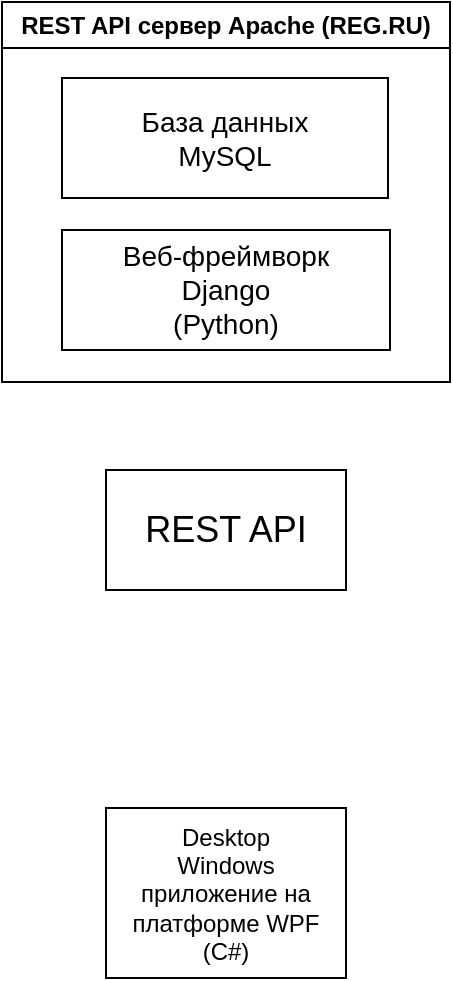 <mxfile version="26.2.12">
  <diagram name="Страница — 1" id="Mf_--TLKNzcugO1Mt_mn">
    <mxGraphModel dx="1428" dy="751" grid="0" gridSize="10" guides="1" tooltips="1" connect="1" arrows="1" fold="1" page="1" pageScale="1" pageWidth="827" pageHeight="1169" background="none" math="0" shadow="0">
      <root>
        <mxCell id="0" />
        <mxCell id="1" parent="0" />
        <mxCell id="oXhWG6Ju0qooGjyq5Nin-2" value="REST API сервер Apache (REG.RU)" style="swimlane;whiteSpace=wrap;html=1;" vertex="1" parent="1">
          <mxGeometry x="302" y="143" width="224" height="190" as="geometry">
            <mxRectangle x="284" y="130" width="130" height="30" as="alternateBounds" />
          </mxGeometry>
        </mxCell>
        <mxCell id="oXhWG6Ju0qooGjyq5Nin-4" value="&lt;div&gt;&lt;font style=&quot;font-size: 14px;&quot;&gt;База данных&lt;/font&gt;&lt;/div&gt;&lt;div&gt;&lt;font style=&quot;font-size: 14px;&quot;&gt;MySQL&lt;/font&gt;&lt;/div&gt;" style="rounded=0;whiteSpace=wrap;html=1;" vertex="1" parent="oXhWG6Ju0qooGjyq5Nin-2">
          <mxGeometry x="30" y="38" width="163" height="60" as="geometry" />
        </mxCell>
        <mxCell id="oXhWG6Ju0qooGjyq5Nin-6" value="&lt;div&gt;&lt;font style=&quot;font-size: 14px;&quot;&gt;Веб-фреймворк&lt;/font&gt;&lt;/div&gt;&lt;div&gt;&lt;font style=&quot;font-size: 14px;&quot;&gt;Django&lt;/font&gt;&lt;/div&gt;&lt;div&gt;&lt;font style=&quot;font-size: 14px;&quot;&gt;(Python)&lt;/font&gt;&lt;/div&gt;" style="rounded=0;whiteSpace=wrap;html=1;" vertex="1" parent="oXhWG6Ju0qooGjyq5Nin-2">
          <mxGeometry x="30" y="114" width="164" height="60" as="geometry" />
        </mxCell>
        <mxCell id="oXhWG6Ju0qooGjyq5Nin-7" value="&lt;div&gt;&lt;font style=&quot;font-size: 18px;&quot;&gt;REST API&lt;/font&gt;&lt;/div&gt;" style="rounded=0;whiteSpace=wrap;html=1;" vertex="1" parent="1">
          <mxGeometry x="354" y="377" width="120" height="60" as="geometry" />
        </mxCell>
        <mxCell id="oXhWG6Ju0qooGjyq5Nin-8" value="&lt;div&gt;Desktop&lt;/div&gt;&lt;div&gt;Windows&lt;/div&gt;&lt;div&gt;приложение на платформе WPF&lt;/div&gt;&lt;div&gt;(C#)&lt;/div&gt;" style="rounded=0;whiteSpace=wrap;html=1;" vertex="1" parent="1">
          <mxGeometry x="354" y="546" width="120" height="85" as="geometry" />
        </mxCell>
      </root>
    </mxGraphModel>
  </diagram>
</mxfile>
